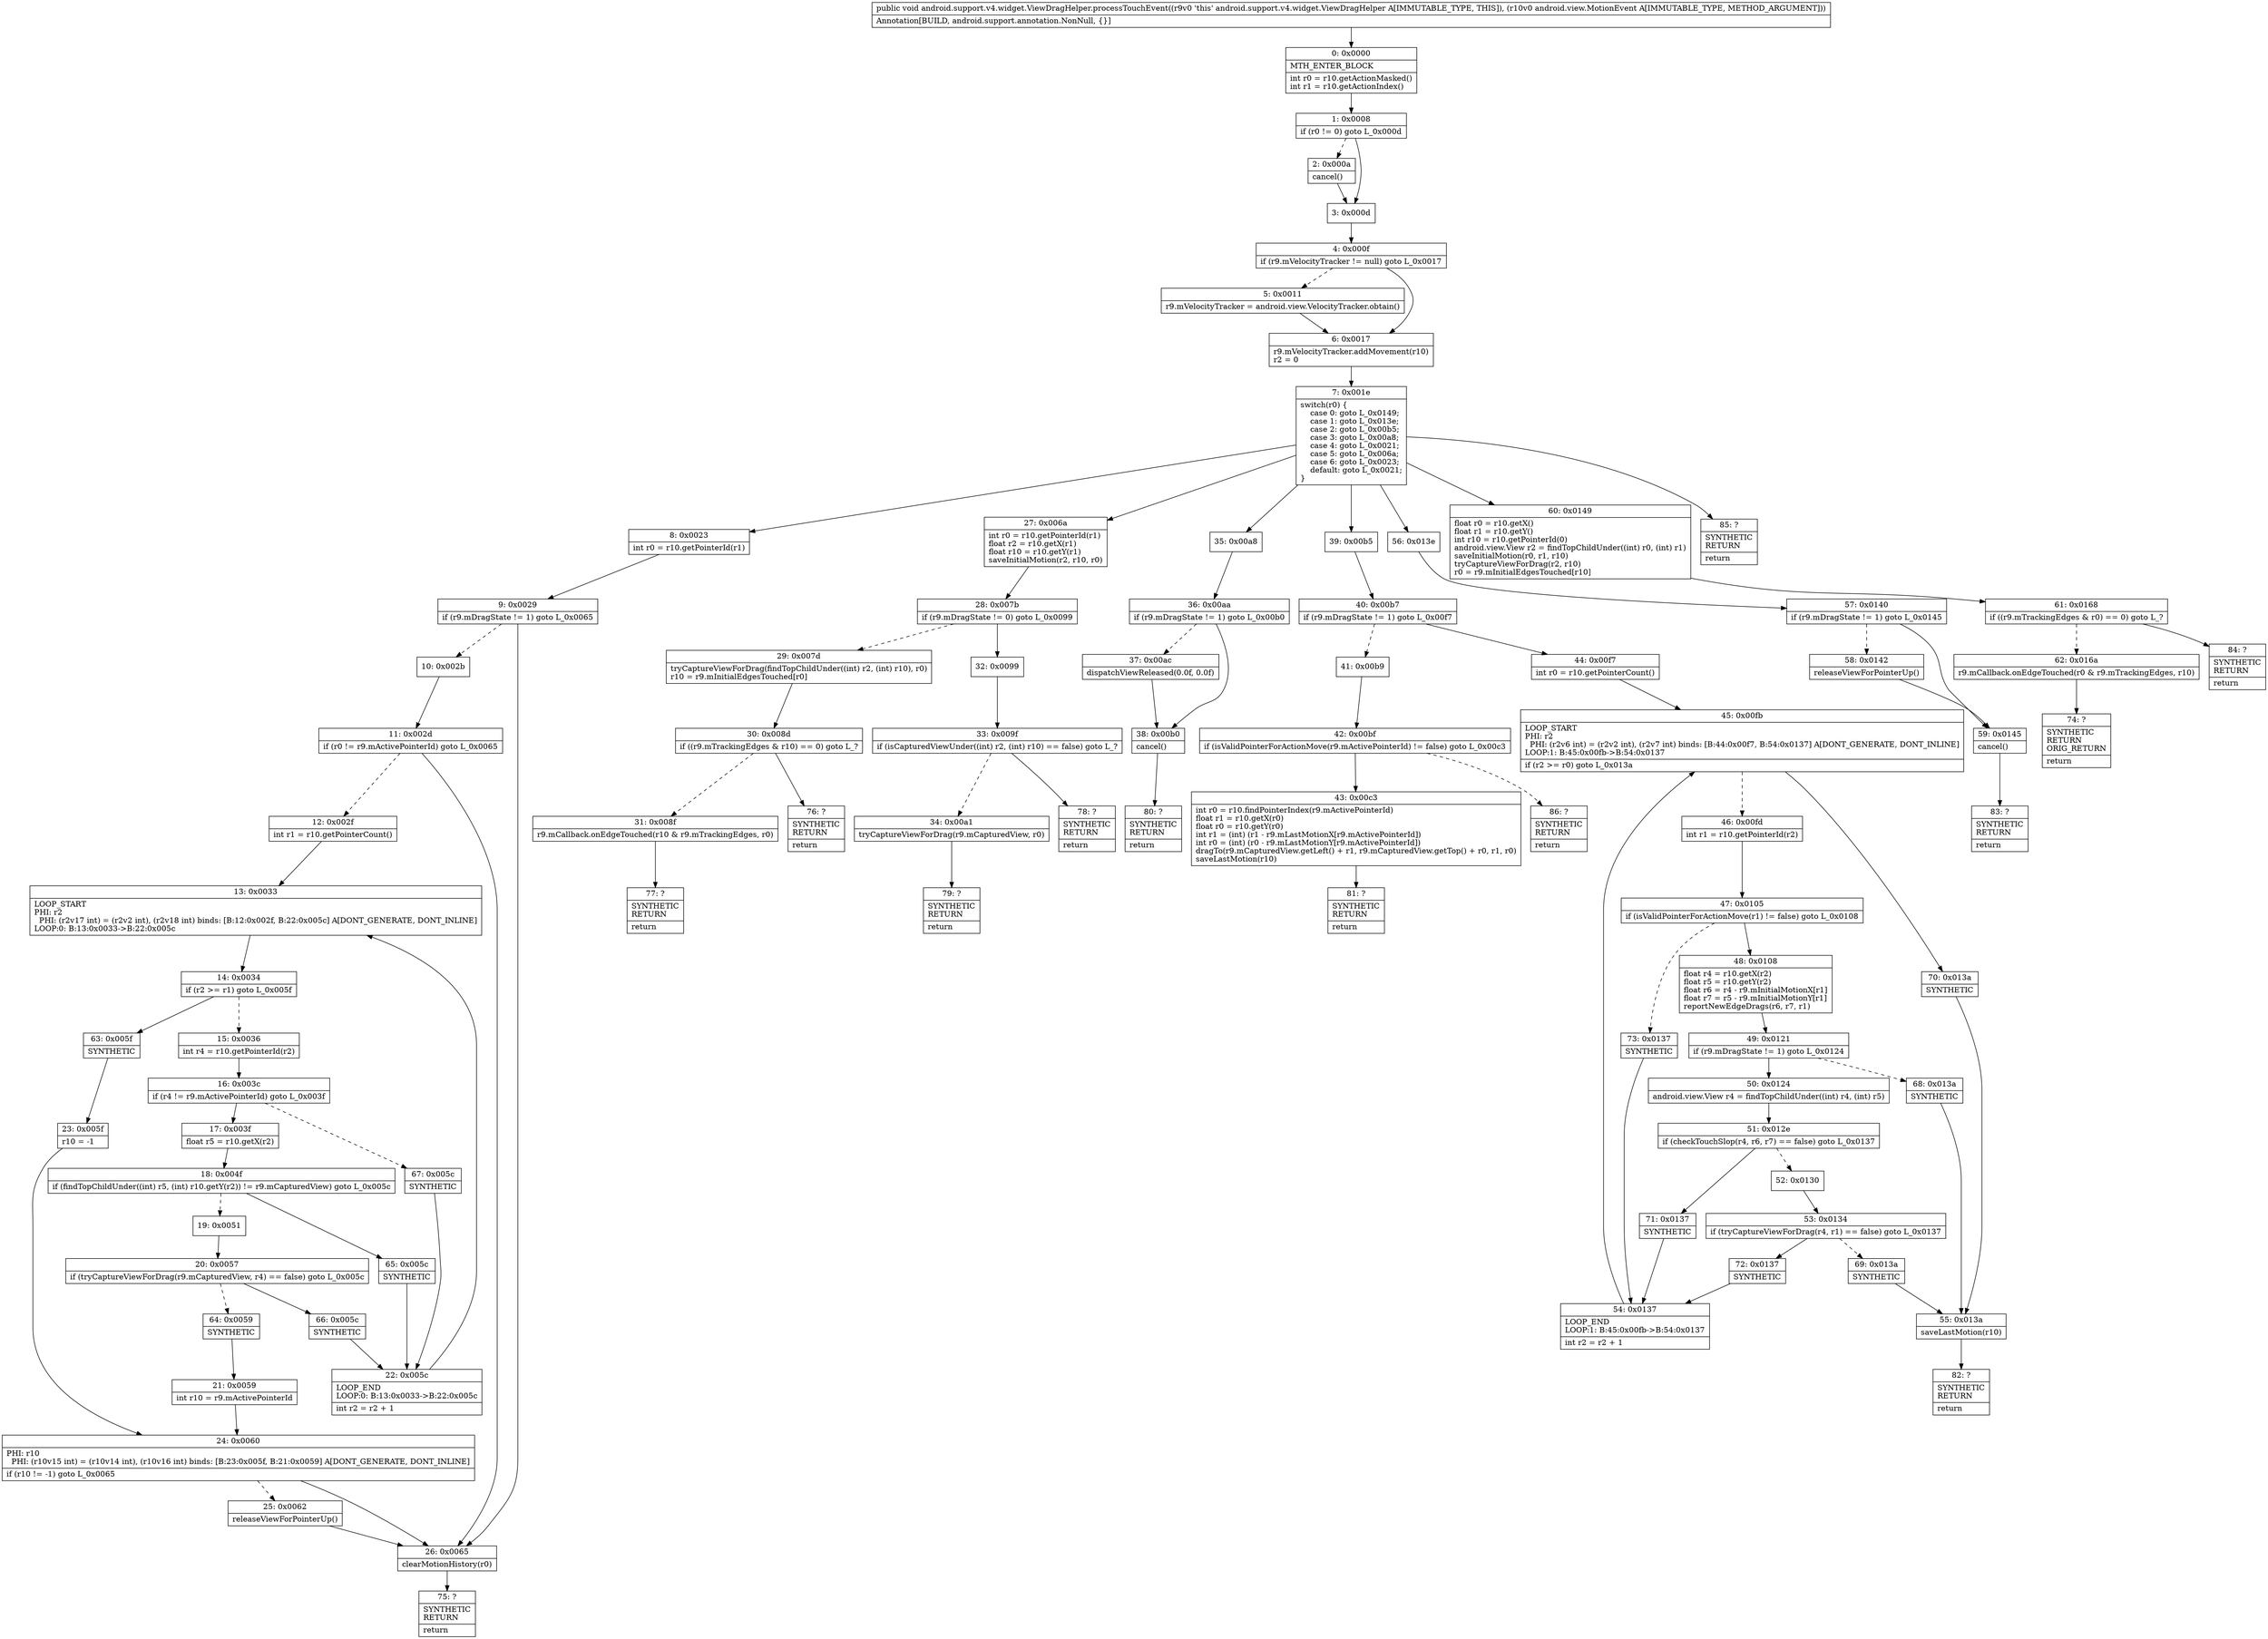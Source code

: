 digraph "CFG forandroid.support.v4.widget.ViewDragHelper.processTouchEvent(Landroid\/view\/MotionEvent;)V" {
Node_0 [shape=record,label="{0\:\ 0x0000|MTH_ENTER_BLOCK\l|int r0 = r10.getActionMasked()\lint r1 = r10.getActionIndex()\l}"];
Node_1 [shape=record,label="{1\:\ 0x0008|if (r0 != 0) goto L_0x000d\l}"];
Node_2 [shape=record,label="{2\:\ 0x000a|cancel()\l}"];
Node_3 [shape=record,label="{3\:\ 0x000d}"];
Node_4 [shape=record,label="{4\:\ 0x000f|if (r9.mVelocityTracker != null) goto L_0x0017\l}"];
Node_5 [shape=record,label="{5\:\ 0x0011|r9.mVelocityTracker = android.view.VelocityTracker.obtain()\l}"];
Node_6 [shape=record,label="{6\:\ 0x0017|r9.mVelocityTracker.addMovement(r10)\lr2 = 0\l}"];
Node_7 [shape=record,label="{7\:\ 0x001e|switch(r0) \{\l    case 0: goto L_0x0149;\l    case 1: goto L_0x013e;\l    case 2: goto L_0x00b5;\l    case 3: goto L_0x00a8;\l    case 4: goto L_0x0021;\l    case 5: goto L_0x006a;\l    case 6: goto L_0x0023;\l    default: goto L_0x0021;\l\}\l}"];
Node_8 [shape=record,label="{8\:\ 0x0023|int r0 = r10.getPointerId(r1)\l}"];
Node_9 [shape=record,label="{9\:\ 0x0029|if (r9.mDragState != 1) goto L_0x0065\l}"];
Node_10 [shape=record,label="{10\:\ 0x002b}"];
Node_11 [shape=record,label="{11\:\ 0x002d|if (r0 != r9.mActivePointerId) goto L_0x0065\l}"];
Node_12 [shape=record,label="{12\:\ 0x002f|int r1 = r10.getPointerCount()\l}"];
Node_13 [shape=record,label="{13\:\ 0x0033|LOOP_START\lPHI: r2 \l  PHI: (r2v17 int) = (r2v2 int), (r2v18 int) binds: [B:12:0x002f, B:22:0x005c] A[DONT_GENERATE, DONT_INLINE]\lLOOP:0: B:13:0x0033\-\>B:22:0x005c\l}"];
Node_14 [shape=record,label="{14\:\ 0x0034|if (r2 \>= r1) goto L_0x005f\l}"];
Node_15 [shape=record,label="{15\:\ 0x0036|int r4 = r10.getPointerId(r2)\l}"];
Node_16 [shape=record,label="{16\:\ 0x003c|if (r4 != r9.mActivePointerId) goto L_0x003f\l}"];
Node_17 [shape=record,label="{17\:\ 0x003f|float r5 = r10.getX(r2)\l}"];
Node_18 [shape=record,label="{18\:\ 0x004f|if (findTopChildUnder((int) r5, (int) r10.getY(r2)) != r9.mCapturedView) goto L_0x005c\l}"];
Node_19 [shape=record,label="{19\:\ 0x0051}"];
Node_20 [shape=record,label="{20\:\ 0x0057|if (tryCaptureViewForDrag(r9.mCapturedView, r4) == false) goto L_0x005c\l}"];
Node_21 [shape=record,label="{21\:\ 0x0059|int r10 = r9.mActivePointerId\l}"];
Node_22 [shape=record,label="{22\:\ 0x005c|LOOP_END\lLOOP:0: B:13:0x0033\-\>B:22:0x005c\l|int r2 = r2 + 1\l}"];
Node_23 [shape=record,label="{23\:\ 0x005f|r10 = \-1\l}"];
Node_24 [shape=record,label="{24\:\ 0x0060|PHI: r10 \l  PHI: (r10v15 int) = (r10v14 int), (r10v16 int) binds: [B:23:0x005f, B:21:0x0059] A[DONT_GENERATE, DONT_INLINE]\l|if (r10 != \-1) goto L_0x0065\l}"];
Node_25 [shape=record,label="{25\:\ 0x0062|releaseViewForPointerUp()\l}"];
Node_26 [shape=record,label="{26\:\ 0x0065|clearMotionHistory(r0)\l}"];
Node_27 [shape=record,label="{27\:\ 0x006a|int r0 = r10.getPointerId(r1)\lfloat r2 = r10.getX(r1)\lfloat r10 = r10.getY(r1)\lsaveInitialMotion(r2, r10, r0)\l}"];
Node_28 [shape=record,label="{28\:\ 0x007b|if (r9.mDragState != 0) goto L_0x0099\l}"];
Node_29 [shape=record,label="{29\:\ 0x007d|tryCaptureViewForDrag(findTopChildUnder((int) r2, (int) r10), r0)\lr10 = r9.mInitialEdgesTouched[r0]\l}"];
Node_30 [shape=record,label="{30\:\ 0x008d|if ((r9.mTrackingEdges & r10) == 0) goto L_?\l}"];
Node_31 [shape=record,label="{31\:\ 0x008f|r9.mCallback.onEdgeTouched(r10 & r9.mTrackingEdges, r0)\l}"];
Node_32 [shape=record,label="{32\:\ 0x0099}"];
Node_33 [shape=record,label="{33\:\ 0x009f|if (isCapturedViewUnder((int) r2, (int) r10) == false) goto L_?\l}"];
Node_34 [shape=record,label="{34\:\ 0x00a1|tryCaptureViewForDrag(r9.mCapturedView, r0)\l}"];
Node_35 [shape=record,label="{35\:\ 0x00a8}"];
Node_36 [shape=record,label="{36\:\ 0x00aa|if (r9.mDragState != 1) goto L_0x00b0\l}"];
Node_37 [shape=record,label="{37\:\ 0x00ac|dispatchViewReleased(0.0f, 0.0f)\l}"];
Node_38 [shape=record,label="{38\:\ 0x00b0|cancel()\l}"];
Node_39 [shape=record,label="{39\:\ 0x00b5}"];
Node_40 [shape=record,label="{40\:\ 0x00b7|if (r9.mDragState != 1) goto L_0x00f7\l}"];
Node_41 [shape=record,label="{41\:\ 0x00b9}"];
Node_42 [shape=record,label="{42\:\ 0x00bf|if (isValidPointerForActionMove(r9.mActivePointerId) != false) goto L_0x00c3\l}"];
Node_43 [shape=record,label="{43\:\ 0x00c3|int r0 = r10.findPointerIndex(r9.mActivePointerId)\lfloat r1 = r10.getX(r0)\lfloat r0 = r10.getY(r0)\lint r1 = (int) (r1 \- r9.mLastMotionX[r9.mActivePointerId])\lint r0 = (int) (r0 \- r9.mLastMotionY[r9.mActivePointerId])\ldragTo(r9.mCapturedView.getLeft() + r1, r9.mCapturedView.getTop() + r0, r1, r0)\lsaveLastMotion(r10)\l}"];
Node_44 [shape=record,label="{44\:\ 0x00f7|int r0 = r10.getPointerCount()\l}"];
Node_45 [shape=record,label="{45\:\ 0x00fb|LOOP_START\lPHI: r2 \l  PHI: (r2v6 int) = (r2v2 int), (r2v7 int) binds: [B:44:0x00f7, B:54:0x0137] A[DONT_GENERATE, DONT_INLINE]\lLOOP:1: B:45:0x00fb\-\>B:54:0x0137\l|if (r2 \>= r0) goto L_0x013a\l}"];
Node_46 [shape=record,label="{46\:\ 0x00fd|int r1 = r10.getPointerId(r2)\l}"];
Node_47 [shape=record,label="{47\:\ 0x0105|if (isValidPointerForActionMove(r1) != false) goto L_0x0108\l}"];
Node_48 [shape=record,label="{48\:\ 0x0108|float r4 = r10.getX(r2)\lfloat r5 = r10.getY(r2)\lfloat r6 = r4 \- r9.mInitialMotionX[r1]\lfloat r7 = r5 \- r9.mInitialMotionY[r1]\lreportNewEdgeDrags(r6, r7, r1)\l}"];
Node_49 [shape=record,label="{49\:\ 0x0121|if (r9.mDragState != 1) goto L_0x0124\l}"];
Node_50 [shape=record,label="{50\:\ 0x0124|android.view.View r4 = findTopChildUnder((int) r4, (int) r5)\l}"];
Node_51 [shape=record,label="{51\:\ 0x012e|if (checkTouchSlop(r4, r6, r7) == false) goto L_0x0137\l}"];
Node_52 [shape=record,label="{52\:\ 0x0130}"];
Node_53 [shape=record,label="{53\:\ 0x0134|if (tryCaptureViewForDrag(r4, r1) == false) goto L_0x0137\l}"];
Node_54 [shape=record,label="{54\:\ 0x0137|LOOP_END\lLOOP:1: B:45:0x00fb\-\>B:54:0x0137\l|int r2 = r2 + 1\l}"];
Node_55 [shape=record,label="{55\:\ 0x013a|saveLastMotion(r10)\l}"];
Node_56 [shape=record,label="{56\:\ 0x013e}"];
Node_57 [shape=record,label="{57\:\ 0x0140|if (r9.mDragState != 1) goto L_0x0145\l}"];
Node_58 [shape=record,label="{58\:\ 0x0142|releaseViewForPointerUp()\l}"];
Node_59 [shape=record,label="{59\:\ 0x0145|cancel()\l}"];
Node_60 [shape=record,label="{60\:\ 0x0149|float r0 = r10.getX()\lfloat r1 = r10.getY()\lint r10 = r10.getPointerId(0)\landroid.view.View r2 = findTopChildUnder((int) r0, (int) r1)\lsaveInitialMotion(r0, r1, r10)\ltryCaptureViewForDrag(r2, r10)\lr0 = r9.mInitialEdgesTouched[r10]\l}"];
Node_61 [shape=record,label="{61\:\ 0x0168|if ((r9.mTrackingEdges & r0) == 0) goto L_?\l}"];
Node_62 [shape=record,label="{62\:\ 0x016a|r9.mCallback.onEdgeTouched(r0 & r9.mTrackingEdges, r10)\l}"];
Node_63 [shape=record,label="{63\:\ 0x005f|SYNTHETIC\l}"];
Node_64 [shape=record,label="{64\:\ 0x0059|SYNTHETIC\l}"];
Node_65 [shape=record,label="{65\:\ 0x005c|SYNTHETIC\l}"];
Node_66 [shape=record,label="{66\:\ 0x005c|SYNTHETIC\l}"];
Node_67 [shape=record,label="{67\:\ 0x005c|SYNTHETIC\l}"];
Node_68 [shape=record,label="{68\:\ 0x013a|SYNTHETIC\l}"];
Node_69 [shape=record,label="{69\:\ 0x013a|SYNTHETIC\l}"];
Node_70 [shape=record,label="{70\:\ 0x013a|SYNTHETIC\l}"];
Node_71 [shape=record,label="{71\:\ 0x0137|SYNTHETIC\l}"];
Node_72 [shape=record,label="{72\:\ 0x0137|SYNTHETIC\l}"];
Node_73 [shape=record,label="{73\:\ 0x0137|SYNTHETIC\l}"];
Node_74 [shape=record,label="{74\:\ ?|SYNTHETIC\lRETURN\lORIG_RETURN\l|return\l}"];
Node_75 [shape=record,label="{75\:\ ?|SYNTHETIC\lRETURN\l|return\l}"];
Node_76 [shape=record,label="{76\:\ ?|SYNTHETIC\lRETURN\l|return\l}"];
Node_77 [shape=record,label="{77\:\ ?|SYNTHETIC\lRETURN\l|return\l}"];
Node_78 [shape=record,label="{78\:\ ?|SYNTHETIC\lRETURN\l|return\l}"];
Node_79 [shape=record,label="{79\:\ ?|SYNTHETIC\lRETURN\l|return\l}"];
Node_80 [shape=record,label="{80\:\ ?|SYNTHETIC\lRETURN\l|return\l}"];
Node_81 [shape=record,label="{81\:\ ?|SYNTHETIC\lRETURN\l|return\l}"];
Node_82 [shape=record,label="{82\:\ ?|SYNTHETIC\lRETURN\l|return\l}"];
Node_83 [shape=record,label="{83\:\ ?|SYNTHETIC\lRETURN\l|return\l}"];
Node_84 [shape=record,label="{84\:\ ?|SYNTHETIC\lRETURN\l|return\l}"];
Node_85 [shape=record,label="{85\:\ ?|SYNTHETIC\lRETURN\l|return\l}"];
Node_86 [shape=record,label="{86\:\ ?|SYNTHETIC\lRETURN\l|return\l}"];
MethodNode[shape=record,label="{public void android.support.v4.widget.ViewDragHelper.processTouchEvent((r9v0 'this' android.support.v4.widget.ViewDragHelper A[IMMUTABLE_TYPE, THIS]), (r10v0 android.view.MotionEvent A[IMMUTABLE_TYPE, METHOD_ARGUMENT]))  | Annotation[BUILD, android.support.annotation.NonNull, \{\}]\l}"];
MethodNode -> Node_0;
Node_0 -> Node_1;
Node_1 -> Node_2[style=dashed];
Node_1 -> Node_3;
Node_2 -> Node_3;
Node_3 -> Node_4;
Node_4 -> Node_5[style=dashed];
Node_4 -> Node_6;
Node_5 -> Node_6;
Node_6 -> Node_7;
Node_7 -> Node_8;
Node_7 -> Node_27;
Node_7 -> Node_35;
Node_7 -> Node_39;
Node_7 -> Node_56;
Node_7 -> Node_60;
Node_7 -> Node_85;
Node_8 -> Node_9;
Node_9 -> Node_10[style=dashed];
Node_9 -> Node_26;
Node_10 -> Node_11;
Node_11 -> Node_12[style=dashed];
Node_11 -> Node_26;
Node_12 -> Node_13;
Node_13 -> Node_14;
Node_14 -> Node_15[style=dashed];
Node_14 -> Node_63;
Node_15 -> Node_16;
Node_16 -> Node_17;
Node_16 -> Node_67[style=dashed];
Node_17 -> Node_18;
Node_18 -> Node_19[style=dashed];
Node_18 -> Node_65;
Node_19 -> Node_20;
Node_20 -> Node_64[style=dashed];
Node_20 -> Node_66;
Node_21 -> Node_24;
Node_22 -> Node_13;
Node_23 -> Node_24;
Node_24 -> Node_25[style=dashed];
Node_24 -> Node_26;
Node_25 -> Node_26;
Node_26 -> Node_75;
Node_27 -> Node_28;
Node_28 -> Node_29[style=dashed];
Node_28 -> Node_32;
Node_29 -> Node_30;
Node_30 -> Node_31[style=dashed];
Node_30 -> Node_76;
Node_31 -> Node_77;
Node_32 -> Node_33;
Node_33 -> Node_34[style=dashed];
Node_33 -> Node_78;
Node_34 -> Node_79;
Node_35 -> Node_36;
Node_36 -> Node_37[style=dashed];
Node_36 -> Node_38;
Node_37 -> Node_38;
Node_38 -> Node_80;
Node_39 -> Node_40;
Node_40 -> Node_41[style=dashed];
Node_40 -> Node_44;
Node_41 -> Node_42;
Node_42 -> Node_43;
Node_42 -> Node_86[style=dashed];
Node_43 -> Node_81;
Node_44 -> Node_45;
Node_45 -> Node_46[style=dashed];
Node_45 -> Node_70;
Node_46 -> Node_47;
Node_47 -> Node_48;
Node_47 -> Node_73[style=dashed];
Node_48 -> Node_49;
Node_49 -> Node_50;
Node_49 -> Node_68[style=dashed];
Node_50 -> Node_51;
Node_51 -> Node_52[style=dashed];
Node_51 -> Node_71;
Node_52 -> Node_53;
Node_53 -> Node_69[style=dashed];
Node_53 -> Node_72;
Node_54 -> Node_45;
Node_55 -> Node_82;
Node_56 -> Node_57;
Node_57 -> Node_58[style=dashed];
Node_57 -> Node_59;
Node_58 -> Node_59;
Node_59 -> Node_83;
Node_60 -> Node_61;
Node_61 -> Node_62[style=dashed];
Node_61 -> Node_84;
Node_62 -> Node_74;
Node_63 -> Node_23;
Node_64 -> Node_21;
Node_65 -> Node_22;
Node_66 -> Node_22;
Node_67 -> Node_22;
Node_68 -> Node_55;
Node_69 -> Node_55;
Node_70 -> Node_55;
Node_71 -> Node_54;
Node_72 -> Node_54;
Node_73 -> Node_54;
}

